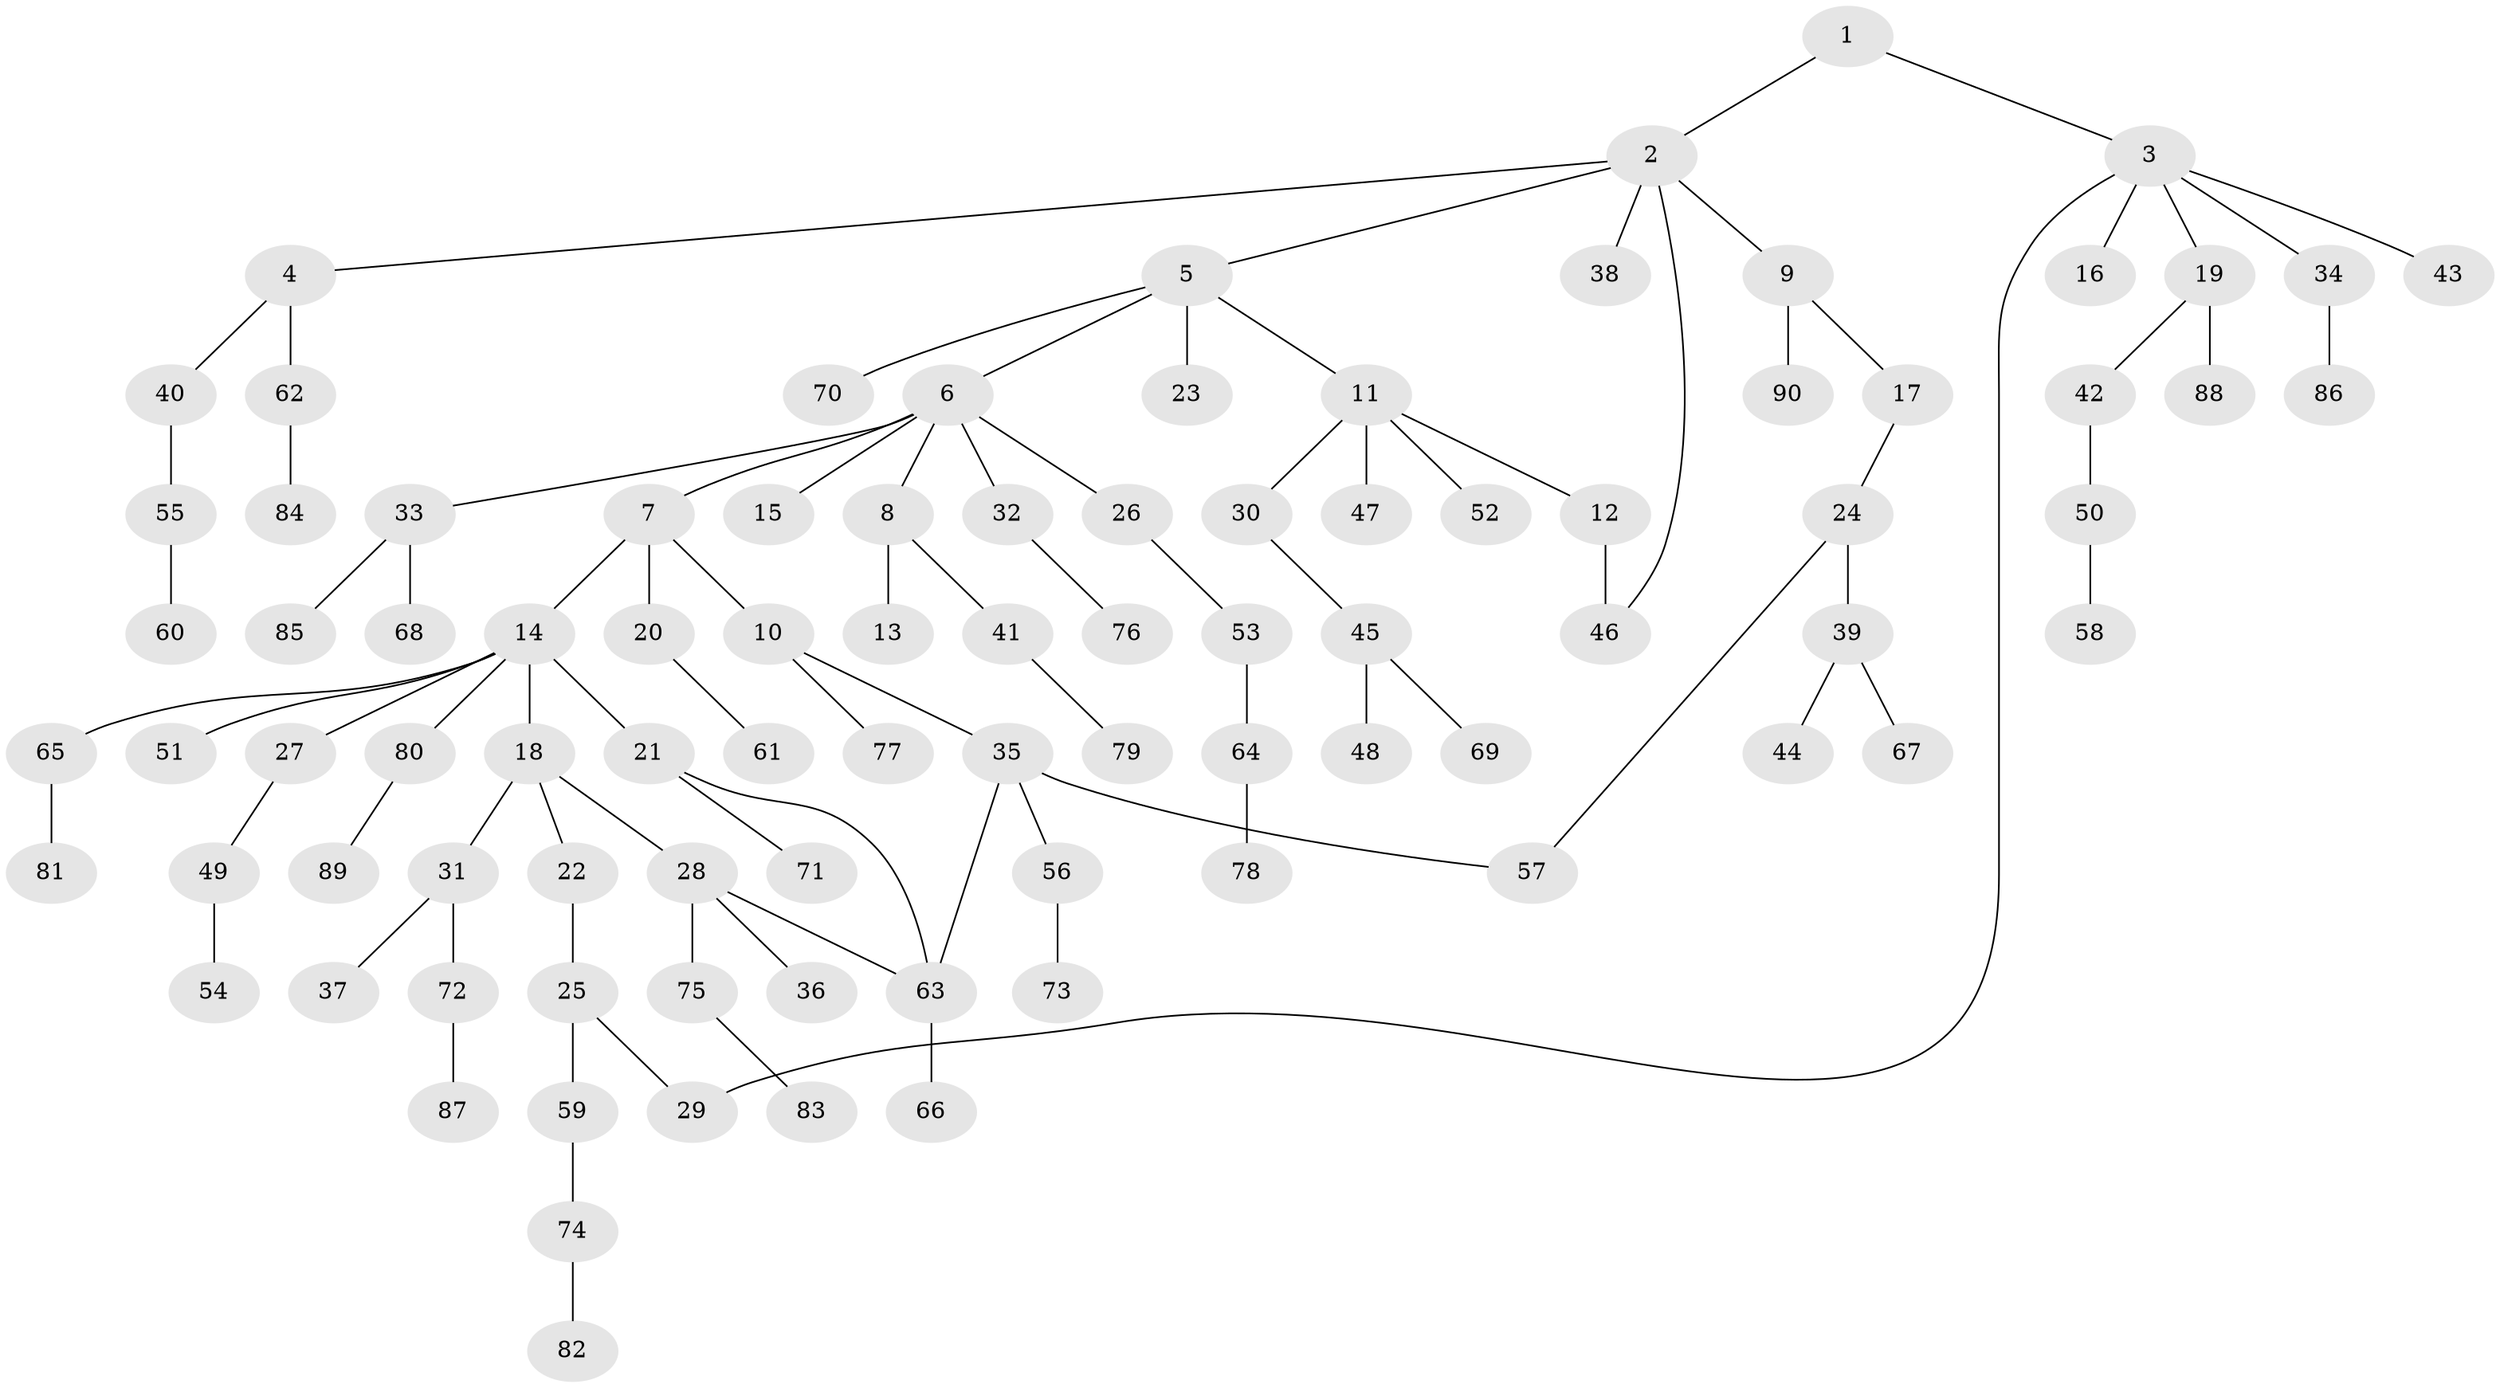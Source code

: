 // Generated by graph-tools (version 1.1) at 2025/42/03/09/25 04:42:01]
// undirected, 90 vertices, 94 edges
graph export_dot {
graph [start="1"]
  node [color=gray90,style=filled];
  1;
  2;
  3;
  4;
  5;
  6;
  7;
  8;
  9;
  10;
  11;
  12;
  13;
  14;
  15;
  16;
  17;
  18;
  19;
  20;
  21;
  22;
  23;
  24;
  25;
  26;
  27;
  28;
  29;
  30;
  31;
  32;
  33;
  34;
  35;
  36;
  37;
  38;
  39;
  40;
  41;
  42;
  43;
  44;
  45;
  46;
  47;
  48;
  49;
  50;
  51;
  52;
  53;
  54;
  55;
  56;
  57;
  58;
  59;
  60;
  61;
  62;
  63;
  64;
  65;
  66;
  67;
  68;
  69;
  70;
  71;
  72;
  73;
  74;
  75;
  76;
  77;
  78;
  79;
  80;
  81;
  82;
  83;
  84;
  85;
  86;
  87;
  88;
  89;
  90;
  1 -- 2;
  1 -- 3;
  2 -- 4;
  2 -- 5;
  2 -- 9;
  2 -- 38;
  2 -- 46;
  3 -- 16;
  3 -- 19;
  3 -- 29;
  3 -- 34;
  3 -- 43;
  4 -- 40;
  4 -- 62;
  5 -- 6;
  5 -- 11;
  5 -- 23;
  5 -- 70;
  6 -- 7;
  6 -- 8;
  6 -- 15;
  6 -- 26;
  6 -- 32;
  6 -- 33;
  7 -- 10;
  7 -- 14;
  7 -- 20;
  8 -- 13;
  8 -- 41;
  9 -- 17;
  9 -- 90;
  10 -- 35;
  10 -- 77;
  11 -- 12;
  11 -- 30;
  11 -- 47;
  11 -- 52;
  12 -- 46;
  14 -- 18;
  14 -- 21;
  14 -- 27;
  14 -- 51;
  14 -- 65;
  14 -- 80;
  17 -- 24;
  18 -- 22;
  18 -- 28;
  18 -- 31;
  19 -- 42;
  19 -- 88;
  20 -- 61;
  21 -- 63;
  21 -- 71;
  22 -- 25;
  24 -- 39;
  24 -- 57;
  25 -- 59;
  25 -- 29;
  26 -- 53;
  27 -- 49;
  28 -- 36;
  28 -- 75;
  28 -- 63;
  30 -- 45;
  31 -- 37;
  31 -- 72;
  32 -- 76;
  33 -- 68;
  33 -- 85;
  34 -- 86;
  35 -- 56;
  35 -- 57;
  35 -- 63;
  39 -- 44;
  39 -- 67;
  40 -- 55;
  41 -- 79;
  42 -- 50;
  45 -- 48;
  45 -- 69;
  49 -- 54;
  50 -- 58;
  53 -- 64;
  55 -- 60;
  56 -- 73;
  59 -- 74;
  62 -- 84;
  63 -- 66;
  64 -- 78;
  65 -- 81;
  72 -- 87;
  74 -- 82;
  75 -- 83;
  80 -- 89;
}
